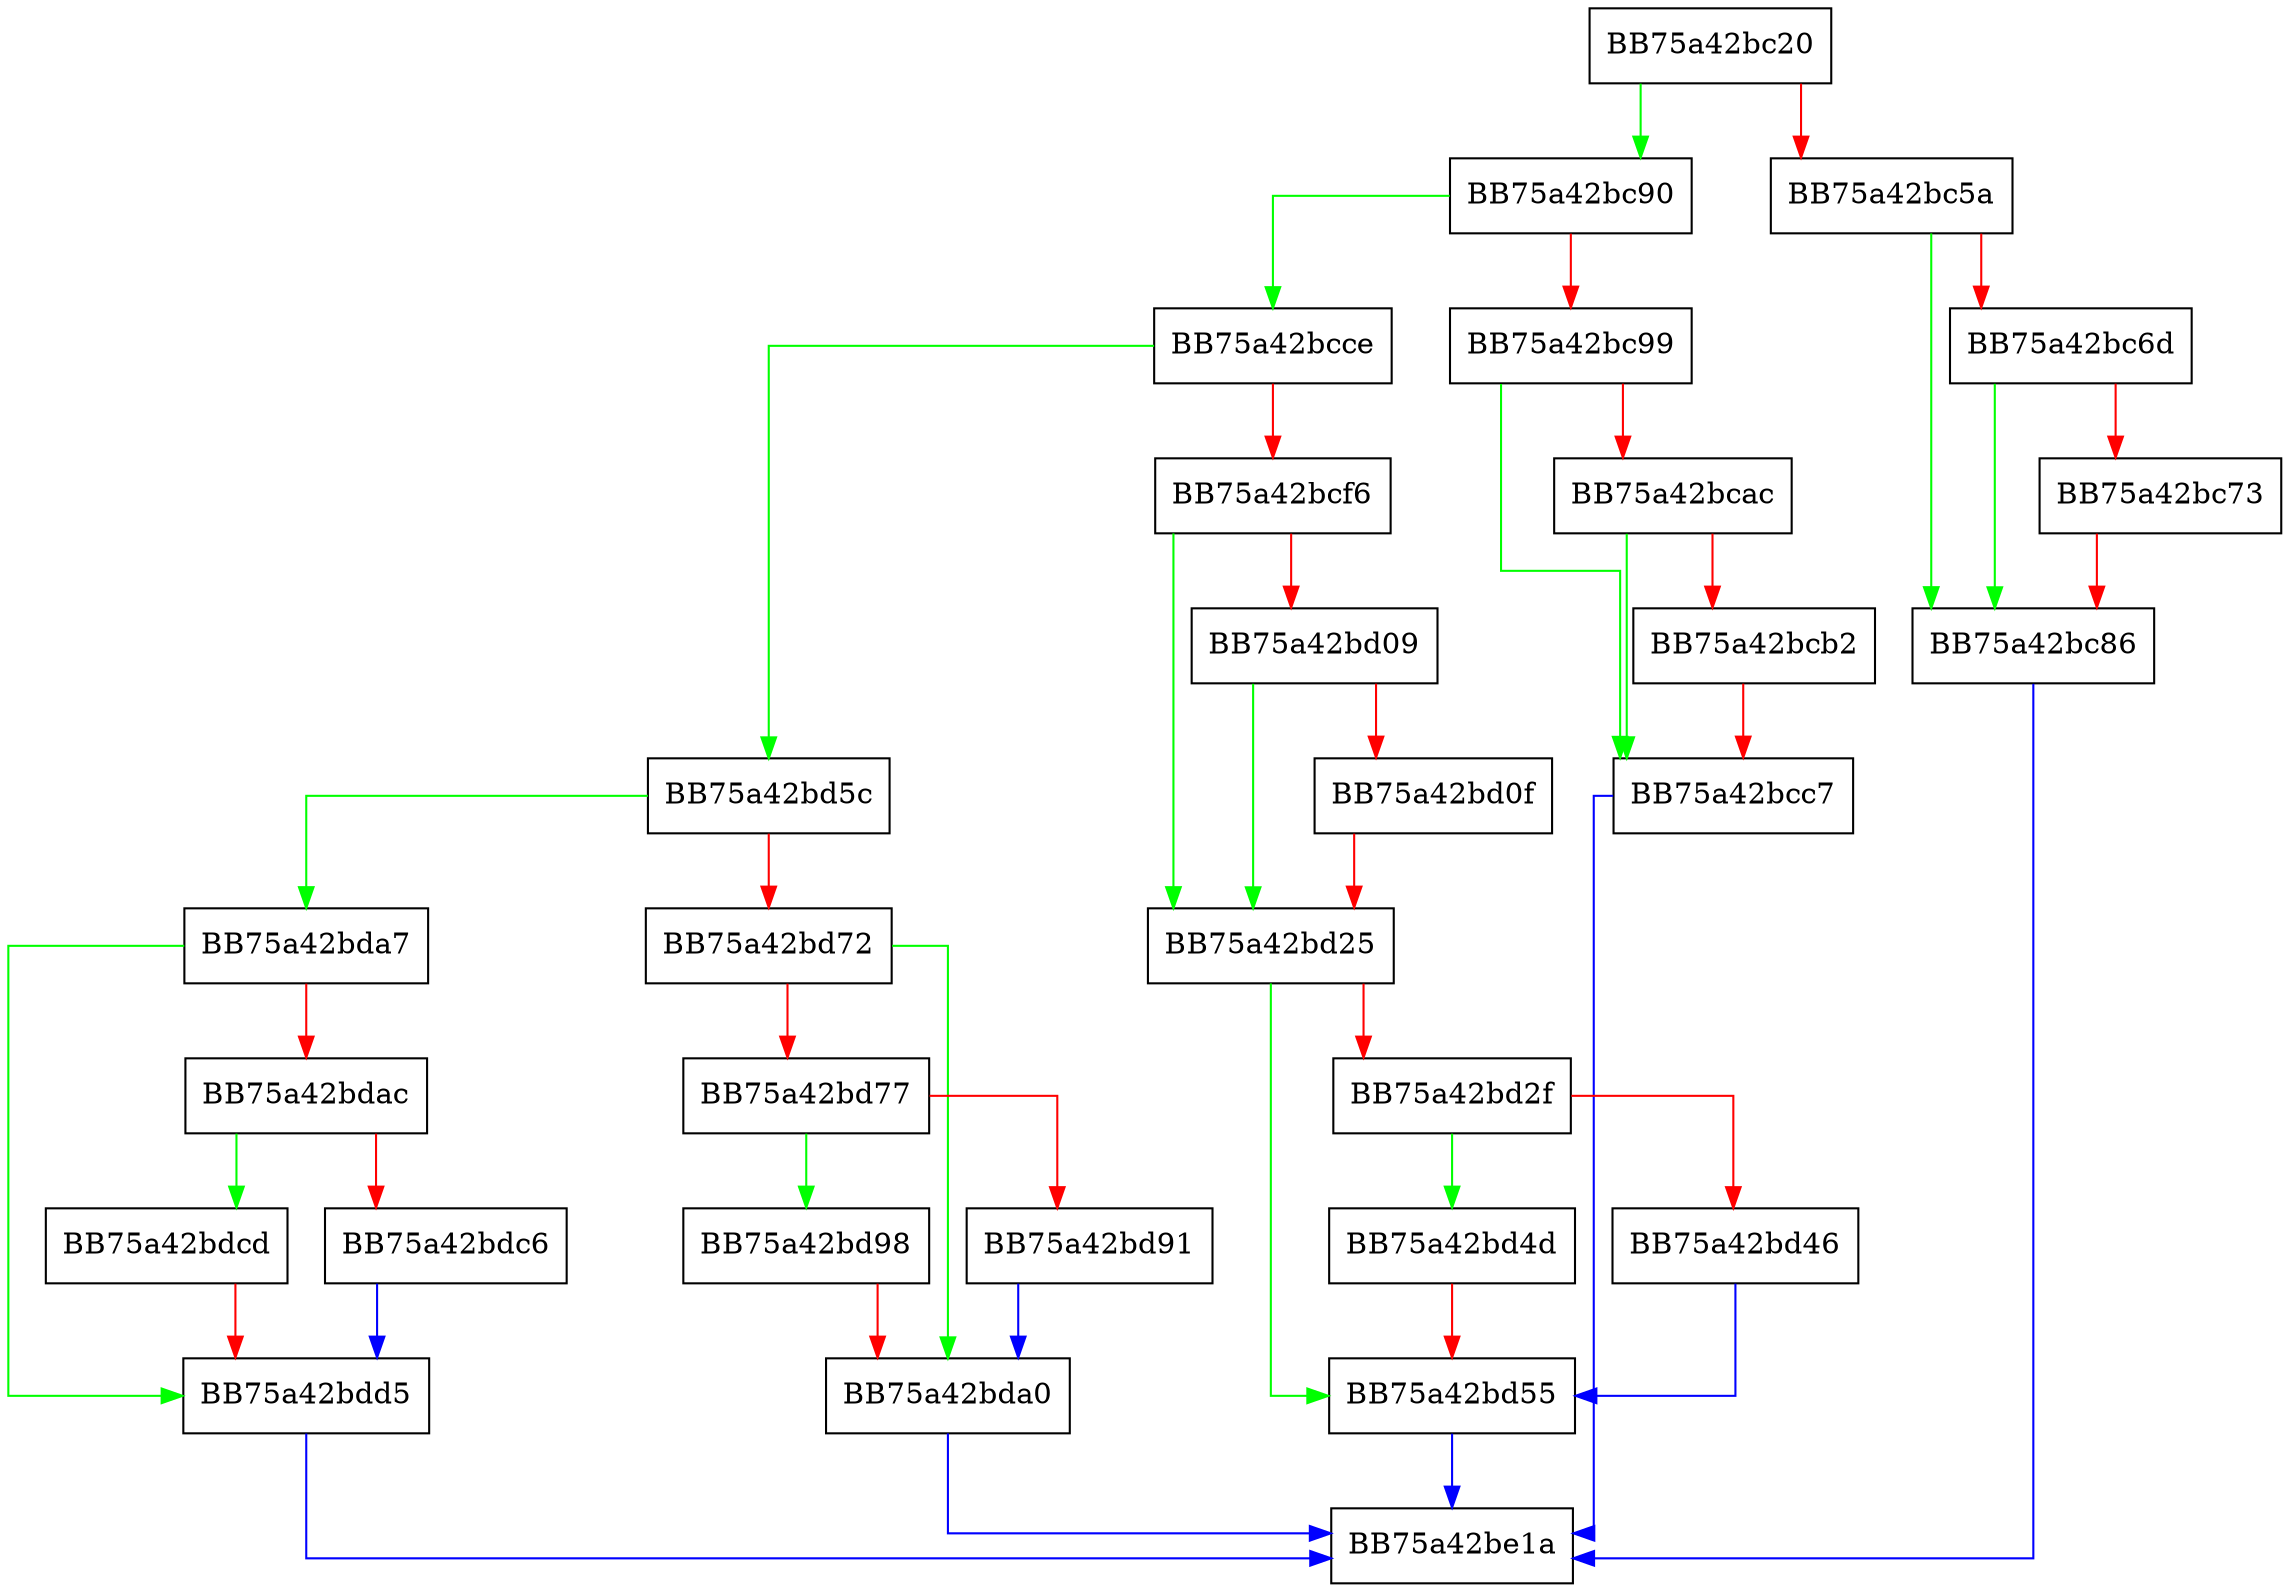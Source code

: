 digraph CheckEnhancedHash {
  node [shape="box"];
  graph [splines=ortho];
  BB75a42bc20 -> BB75a42bc90 [color="green"];
  BB75a42bc20 -> BB75a42bc5a [color="red"];
  BB75a42bc5a -> BB75a42bc86 [color="green"];
  BB75a42bc5a -> BB75a42bc6d [color="red"];
  BB75a42bc6d -> BB75a42bc86 [color="green"];
  BB75a42bc6d -> BB75a42bc73 [color="red"];
  BB75a42bc73 -> BB75a42bc86 [color="red"];
  BB75a42bc86 -> BB75a42be1a [color="blue"];
  BB75a42bc90 -> BB75a42bcce [color="green"];
  BB75a42bc90 -> BB75a42bc99 [color="red"];
  BB75a42bc99 -> BB75a42bcc7 [color="green"];
  BB75a42bc99 -> BB75a42bcac [color="red"];
  BB75a42bcac -> BB75a42bcc7 [color="green"];
  BB75a42bcac -> BB75a42bcb2 [color="red"];
  BB75a42bcb2 -> BB75a42bcc7 [color="red"];
  BB75a42bcc7 -> BB75a42be1a [color="blue"];
  BB75a42bcce -> BB75a42bd5c [color="green"];
  BB75a42bcce -> BB75a42bcf6 [color="red"];
  BB75a42bcf6 -> BB75a42bd25 [color="green"];
  BB75a42bcf6 -> BB75a42bd09 [color="red"];
  BB75a42bd09 -> BB75a42bd25 [color="green"];
  BB75a42bd09 -> BB75a42bd0f [color="red"];
  BB75a42bd0f -> BB75a42bd25 [color="red"];
  BB75a42bd25 -> BB75a42bd55 [color="green"];
  BB75a42bd25 -> BB75a42bd2f [color="red"];
  BB75a42bd2f -> BB75a42bd4d [color="green"];
  BB75a42bd2f -> BB75a42bd46 [color="red"];
  BB75a42bd46 -> BB75a42bd55 [color="blue"];
  BB75a42bd4d -> BB75a42bd55 [color="red"];
  BB75a42bd55 -> BB75a42be1a [color="blue"];
  BB75a42bd5c -> BB75a42bda7 [color="green"];
  BB75a42bd5c -> BB75a42bd72 [color="red"];
  BB75a42bd72 -> BB75a42bda0 [color="green"];
  BB75a42bd72 -> BB75a42bd77 [color="red"];
  BB75a42bd77 -> BB75a42bd98 [color="green"];
  BB75a42bd77 -> BB75a42bd91 [color="red"];
  BB75a42bd91 -> BB75a42bda0 [color="blue"];
  BB75a42bd98 -> BB75a42bda0 [color="red"];
  BB75a42bda0 -> BB75a42be1a [color="blue"];
  BB75a42bda7 -> BB75a42bdd5 [color="green"];
  BB75a42bda7 -> BB75a42bdac [color="red"];
  BB75a42bdac -> BB75a42bdcd [color="green"];
  BB75a42bdac -> BB75a42bdc6 [color="red"];
  BB75a42bdc6 -> BB75a42bdd5 [color="blue"];
  BB75a42bdcd -> BB75a42bdd5 [color="red"];
  BB75a42bdd5 -> BB75a42be1a [color="blue"];
}